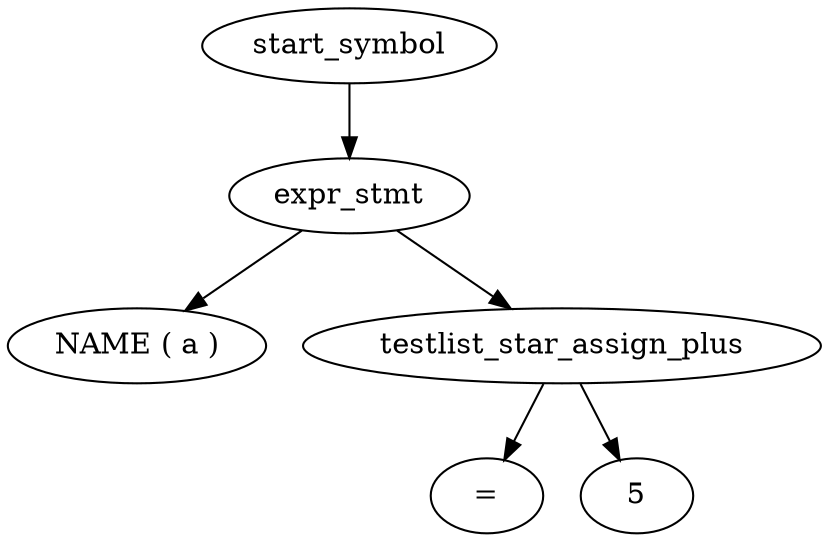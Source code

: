 digraph G {
  ordering="out"
  0 [label="NAME ( a )"];
  18 [label="5"];
  37 [label="="];
  38 [label="testlist_star_assign_plus"];
  39 [label="expr_stmt"];
  46 [label="start_symbol"];
  38 -> 37;
  38 -> 18;
  39 -> 0;
  39 -> 38;
  46 -> 39;
}
